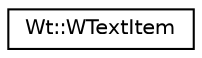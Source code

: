 digraph "Graphical Class Hierarchy"
{
 // LATEX_PDF_SIZE
  edge [fontname="Helvetica",fontsize="10",labelfontname="Helvetica",labelfontsize="10"];
  node [fontname="Helvetica",fontsize="10",shape=record];
  rankdir="LR";
  Node0 [label="Wt::WTextItem",height=0.2,width=0.4,color="black", fillcolor="white", style="filled",URL="$classWt_1_1WTextItem.html",tooltip="The result of a font metrics computation."];
}
